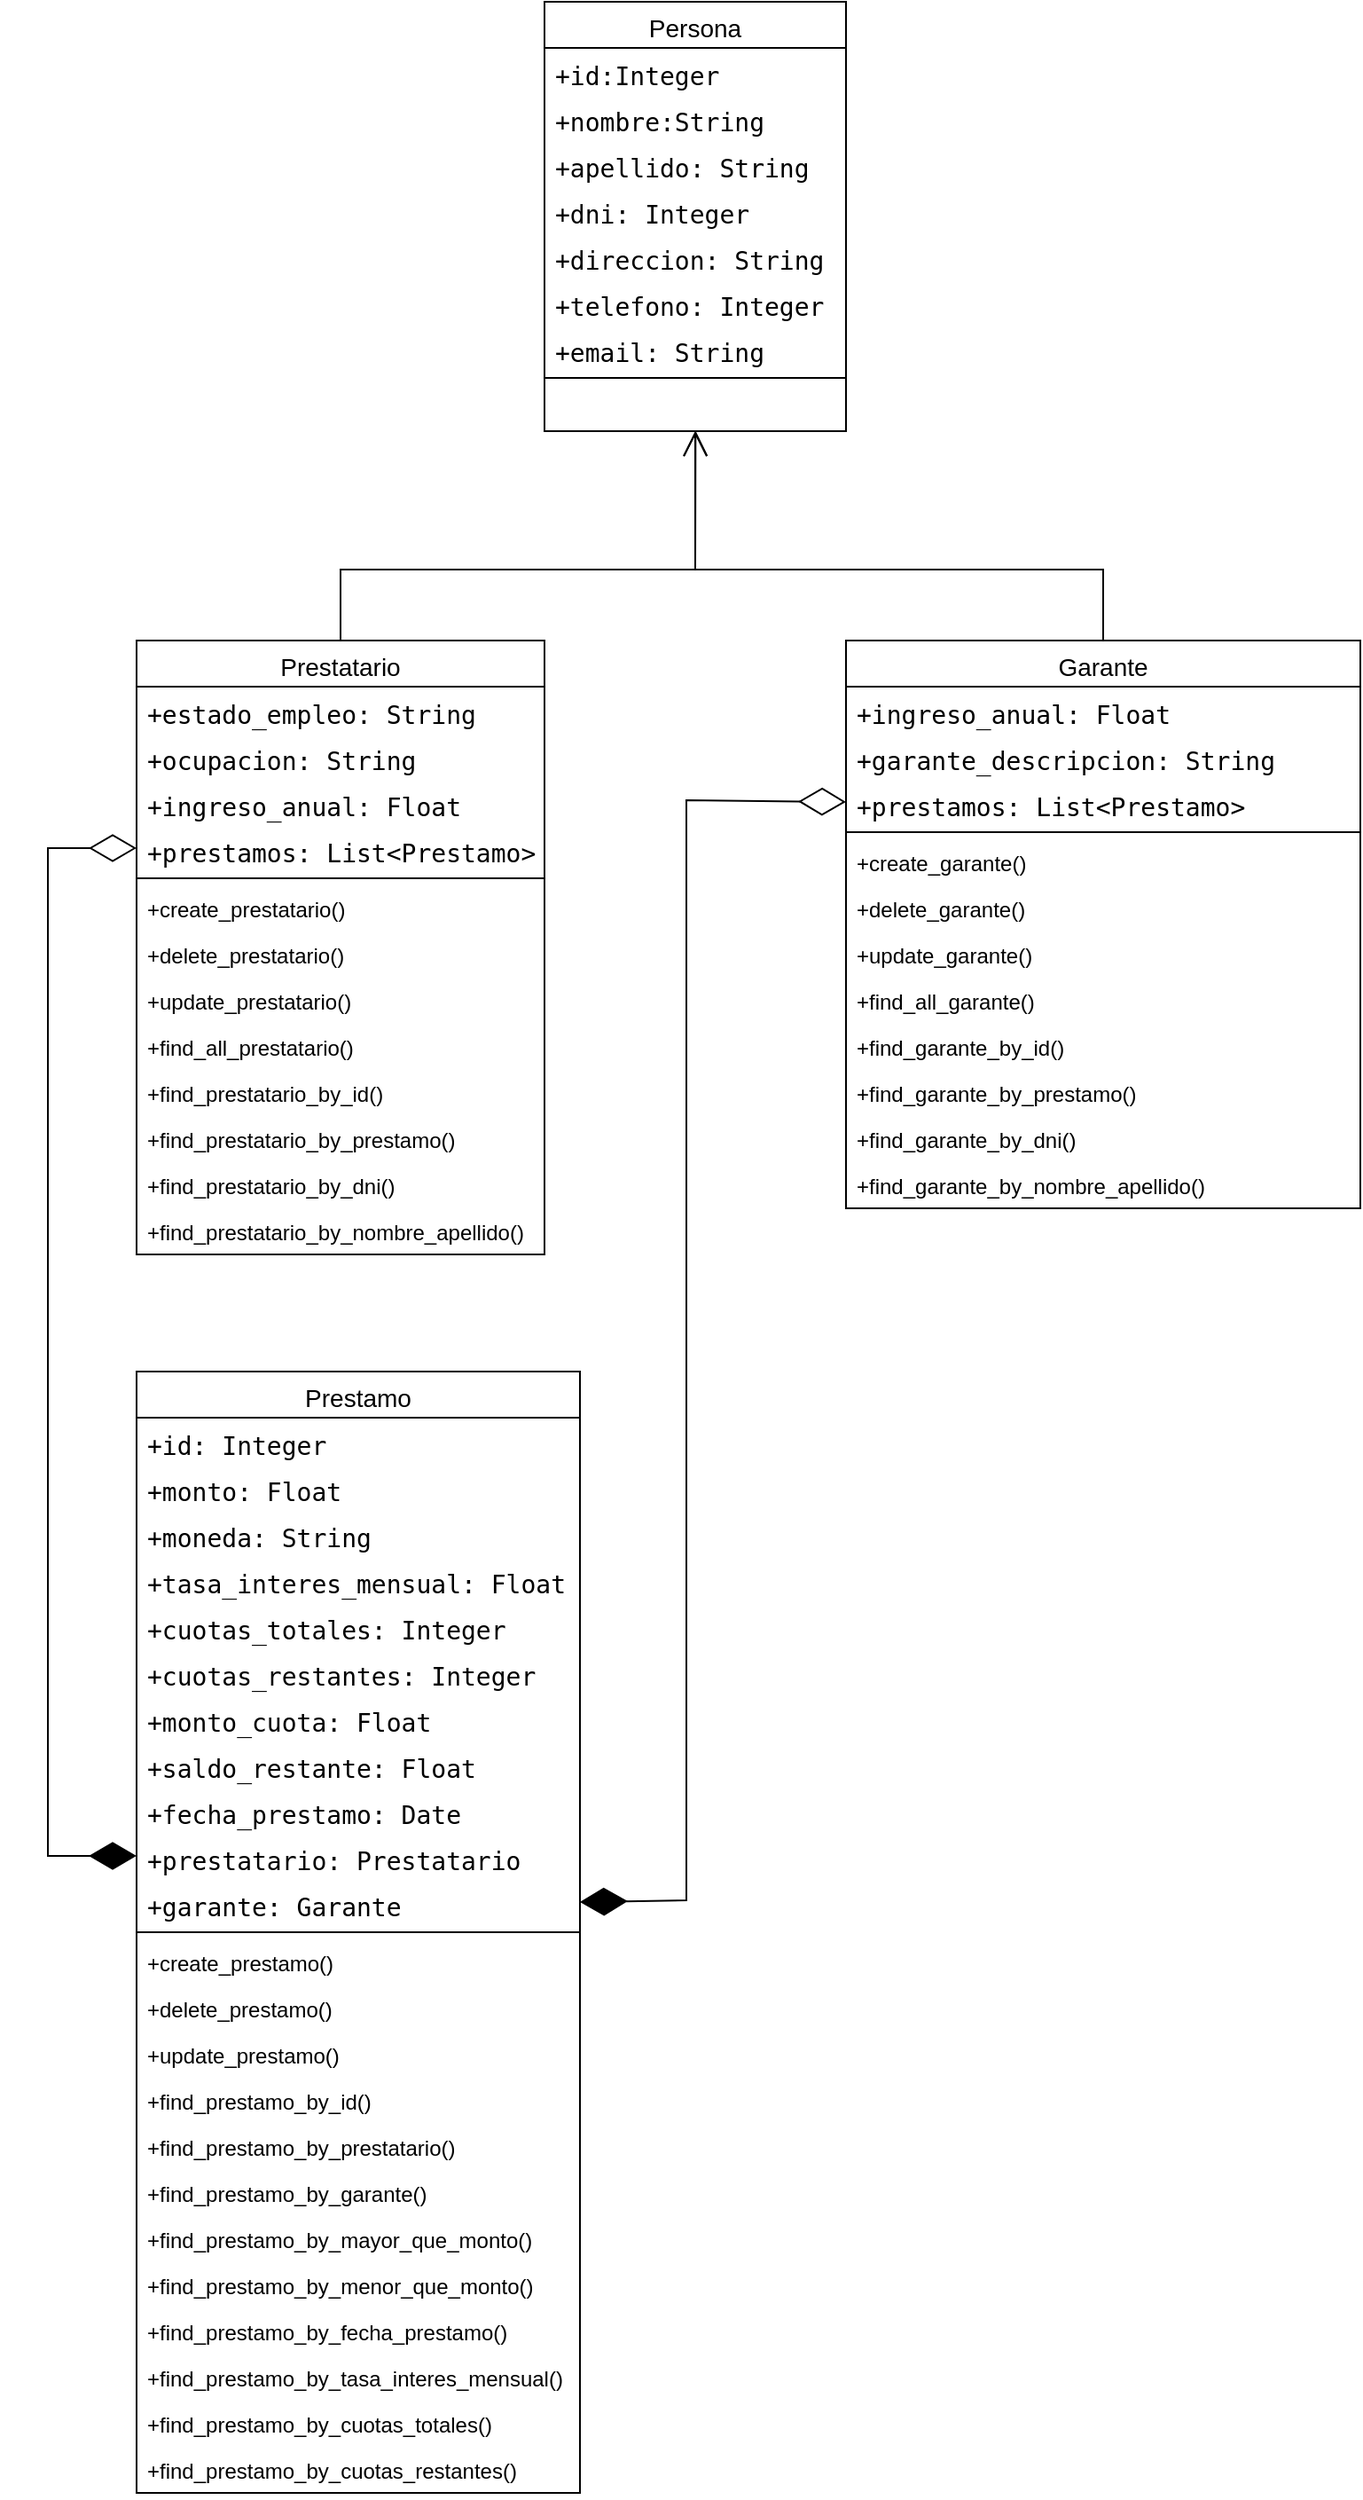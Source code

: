 <mxfile version="28.2.7">
  <diagram name="Página-1" id="eq5O2benbYsJIyQ5bTPj">
    <mxGraphModel dx="1678" dy="766" grid="1" gridSize="10" guides="1" tooltips="1" connect="1" arrows="1" fold="1" page="1" pageScale="1" pageWidth="827" pageHeight="1169" math="0" shadow="0">
      <root>
        <mxCell id="0" />
        <mxCell id="1" parent="0" />
        <mxCell id="gK1rPD-nus3bmqE_rHHB-1" value="&lt;span style=&quot;font-size: 14px; font-weight: 400;&quot;&gt;Persona&lt;/span&gt;" style="swimlane;fontStyle=1;align=center;verticalAlign=top;childLayout=stackLayout;horizontal=1;startSize=26;horizontalStack=0;resizeParent=1;resizeParentMax=0;resizeLast=0;collapsible=1;marginBottom=0;whiteSpace=wrap;html=1;" vertex="1" parent="1">
          <mxGeometry x="770" y="460" width="170" height="242" as="geometry" />
        </mxCell>
        <mxCell id="gK1rPD-nus3bmqE_rHHB-2" value="&lt;div style=&quot;font-family: &amp;quot;Droid Sans Mono&amp;quot;, &amp;quot;monospace&amp;quot;, monospace; font-size: 14px; line-height: 19px; white-space: pre;&quot;&gt;&lt;span&gt;&lt;font style=&quot;color: light-dark(rgb(0, 0, 0), rgb(255, 255, 255));&quot;&gt;+id:Integer&lt;/font&gt;&lt;/span&gt;&lt;/div&gt;" style="text;strokeColor=none;fillColor=none;align=left;verticalAlign=top;spacingLeft=4;spacingRight=4;overflow=hidden;rotatable=0;points=[[0,0.5],[1,0.5]];portConstraint=eastwest;whiteSpace=wrap;html=1;" vertex="1" parent="gK1rPD-nus3bmqE_rHHB-1">
          <mxGeometry y="26" width="170" height="26" as="geometry" />
        </mxCell>
        <mxCell id="gK1rPD-nus3bmqE_rHHB-3" value="&lt;div style=&quot;font-family: &amp;quot;Droid Sans Mono&amp;quot;, &amp;quot;monospace&amp;quot;, monospace; font-size: 14px; line-height: 19px; white-space: pre;&quot;&gt;&lt;span&gt;&lt;font style=&quot;color: light-dark(rgb(0, 0, 0), rgb(255, 255, 255));&quot;&gt;+nombre:String&lt;/font&gt;&lt;/span&gt;&lt;/div&gt;" style="text;strokeColor=none;fillColor=none;align=left;verticalAlign=top;spacingLeft=4;spacingRight=4;overflow=hidden;rotatable=0;points=[[0,0.5],[1,0.5]];portConstraint=eastwest;whiteSpace=wrap;html=1;" vertex="1" parent="gK1rPD-nus3bmqE_rHHB-1">
          <mxGeometry y="52" width="170" height="26" as="geometry" />
        </mxCell>
        <mxCell id="gK1rPD-nus3bmqE_rHHB-4" value="&lt;div style=&quot;font-family: &amp;quot;Droid Sans Mono&amp;quot;, &amp;quot;monospace&amp;quot;, monospace; font-size: 14px; line-height: 19px; white-space: pre;&quot;&gt;&lt;span&gt;&lt;font style=&quot;color: light-dark(rgb(0, 0, 0), rgb(255, 255, 255));&quot;&gt;+apellido: String&lt;/font&gt;&lt;/span&gt;&lt;/div&gt;" style="text;strokeColor=none;fillColor=none;align=left;verticalAlign=top;spacingLeft=4;spacingRight=4;overflow=hidden;rotatable=0;points=[[0,0.5],[1,0.5]];portConstraint=eastwest;whiteSpace=wrap;html=1;" vertex="1" parent="gK1rPD-nus3bmqE_rHHB-1">
          <mxGeometry y="78" width="170" height="26" as="geometry" />
        </mxCell>
        <mxCell id="gK1rPD-nus3bmqE_rHHB-5" value="&lt;div style=&quot;font-family: &amp;quot;Droid Sans Mono&amp;quot;, &amp;quot;monospace&amp;quot;, monospace; font-size: 14px; line-height: 19px; white-space: pre;&quot;&gt;&lt;span&gt;&lt;font style=&quot;color: light-dark(rgb(0, 0, 0), rgb(255, 255, 255));&quot;&gt;+dni: Integer&lt;/font&gt;&lt;/span&gt;&lt;/div&gt;" style="text;strokeColor=none;fillColor=none;align=left;verticalAlign=top;spacingLeft=4;spacingRight=4;overflow=hidden;rotatable=0;points=[[0,0.5],[1,0.5]];portConstraint=eastwest;whiteSpace=wrap;html=1;" vertex="1" parent="gK1rPD-nus3bmqE_rHHB-1">
          <mxGeometry y="104" width="170" height="26" as="geometry" />
        </mxCell>
        <mxCell id="gK1rPD-nus3bmqE_rHHB-6" value="&lt;div style=&quot;font-family: &amp;quot;Droid Sans Mono&amp;quot;, &amp;quot;monospace&amp;quot;, monospace; font-size: 14px; line-height: 19px; white-space: pre;&quot;&gt;&lt;span&gt;&lt;font style=&quot;color: light-dark(rgb(0, 0, 0), rgb(255, 255, 255));&quot;&gt;+direccion: String&lt;/font&gt;&lt;/span&gt;&lt;/div&gt;" style="text;strokeColor=none;fillColor=none;align=left;verticalAlign=top;spacingLeft=4;spacingRight=4;overflow=hidden;rotatable=0;points=[[0,0.5],[1,0.5]];portConstraint=eastwest;whiteSpace=wrap;html=1;" vertex="1" parent="gK1rPD-nus3bmqE_rHHB-1">
          <mxGeometry y="130" width="170" height="26" as="geometry" />
        </mxCell>
        <mxCell id="gK1rPD-nus3bmqE_rHHB-7" value="&lt;div style=&quot;font-family: &amp;quot;Droid Sans Mono&amp;quot;, &amp;quot;monospace&amp;quot;, monospace; font-size: 14px; line-height: 19px; white-space: pre;&quot;&gt;&lt;span&gt;&lt;font style=&quot;color: light-dark(rgb(0, 0, 0), rgb(255, 255, 255));&quot;&gt;+telefono: Integer&lt;/font&gt;&lt;/span&gt;&lt;/div&gt;" style="text;strokeColor=none;fillColor=none;align=left;verticalAlign=top;spacingLeft=4;spacingRight=4;overflow=hidden;rotatable=0;points=[[0,0.5],[1,0.5]];portConstraint=eastwest;whiteSpace=wrap;html=1;" vertex="1" parent="gK1rPD-nus3bmqE_rHHB-1">
          <mxGeometry y="156" width="170" height="26" as="geometry" />
        </mxCell>
        <mxCell id="gK1rPD-nus3bmqE_rHHB-8" value="&lt;div style=&quot;font-family: &amp;quot;Droid Sans Mono&amp;quot;, &amp;quot;monospace&amp;quot;, monospace; font-size: 14px; line-height: 19px; white-space: pre;&quot;&gt;&lt;span&gt;&lt;font style=&quot;color: light-dark(rgb(0, 0, 0), rgb(255, 255, 255));&quot;&gt;+email: String&lt;/font&gt;&lt;/span&gt;&lt;/div&gt;" style="text;strokeColor=none;fillColor=none;align=left;verticalAlign=top;spacingLeft=4;spacingRight=4;overflow=hidden;rotatable=0;points=[[0,0.5],[1,0.5]];portConstraint=eastwest;whiteSpace=wrap;html=1;" vertex="1" parent="gK1rPD-nus3bmqE_rHHB-1">
          <mxGeometry y="182" width="170" height="26" as="geometry" />
        </mxCell>
        <mxCell id="gK1rPD-nus3bmqE_rHHB-9" value="" style="line;strokeWidth=1;fillColor=none;align=left;verticalAlign=middle;spacingTop=-1;spacingLeft=3;spacingRight=3;rotatable=0;labelPosition=right;points=[];portConstraint=eastwest;strokeColor=inherit;" vertex="1" parent="gK1rPD-nus3bmqE_rHHB-1">
          <mxGeometry y="208" width="170" height="8" as="geometry" />
        </mxCell>
        <mxCell id="gK1rPD-nus3bmqE_rHHB-10" value="&amp;nbsp;" style="text;strokeColor=none;fillColor=none;align=left;verticalAlign=top;spacingLeft=4;spacingRight=4;overflow=hidden;rotatable=0;points=[[0,0.5],[1,0.5]];portConstraint=eastwest;whiteSpace=wrap;html=1;" vertex="1" parent="gK1rPD-nus3bmqE_rHHB-1">
          <mxGeometry y="216" width="170" height="26" as="geometry" />
        </mxCell>
        <mxCell id="gK1rPD-nus3bmqE_rHHB-11" value="&lt;span style=&quot;font-size: 14px; font-weight: 400;&quot;&gt;Garante&lt;/span&gt;" style="swimlane;fontStyle=1;align=center;verticalAlign=top;childLayout=stackLayout;horizontal=1;startSize=26;horizontalStack=0;resizeParent=1;resizeParentMax=0;resizeLast=0;collapsible=1;marginBottom=0;whiteSpace=wrap;html=1;" vertex="1" parent="1">
          <mxGeometry x="940" y="820" width="290" height="320" as="geometry" />
        </mxCell>
        <mxCell id="gK1rPD-nus3bmqE_rHHB-13" value="&lt;div style=&quot;font-family: &amp;quot;Droid Sans Mono&amp;quot;, &amp;quot;monospace&amp;quot;, monospace; font-size: 14px; line-height: 19px; white-space: pre;&quot;&gt;&lt;span&gt;&lt;font style=&quot;color: light-dark(rgb(0, 0, 0), rgb(255, 255, 255));&quot;&gt;+ingreso_anual: Float&lt;/font&gt;&lt;/span&gt;&lt;/div&gt;" style="text;strokeColor=none;fillColor=none;align=left;verticalAlign=top;spacingLeft=4;spacingRight=4;overflow=hidden;rotatable=0;points=[[0,0.5],[1,0.5]];portConstraint=eastwest;whiteSpace=wrap;html=1;" vertex="1" parent="gK1rPD-nus3bmqE_rHHB-11">
          <mxGeometry y="26" width="290" height="26" as="geometry" />
        </mxCell>
        <mxCell id="gK1rPD-nus3bmqE_rHHB-14" value="&lt;div style=&quot;font-family: &amp;quot;Droid Sans Mono&amp;quot;, &amp;quot;monospace&amp;quot;, monospace; font-size: 14px; line-height: 19px; white-space: pre;&quot;&gt;&lt;span&gt;&lt;font style=&quot;color: light-dark(rgb(0, 0, 0), rgb(255, 255, 255));&quot;&gt;+garante_descripcion: String&lt;/font&gt;&lt;/span&gt;&lt;/div&gt;" style="text;strokeColor=none;fillColor=none;align=left;verticalAlign=top;spacingLeft=4;spacingRight=4;overflow=hidden;rotatable=0;points=[[0,0.5],[1,0.5]];portConstraint=eastwest;whiteSpace=wrap;html=1;" vertex="1" parent="gK1rPD-nus3bmqE_rHHB-11">
          <mxGeometry y="52" width="290" height="26" as="geometry" />
        </mxCell>
        <mxCell id="gK1rPD-nus3bmqE_rHHB-16" value="&lt;div style=&quot;font-family: &amp;quot;Droid Sans Mono&amp;quot;, &amp;quot;monospace&amp;quot;, monospace; font-size: 14px; line-height: 19px; white-space: pre;&quot;&gt;&lt;span&gt;&lt;font style=&quot;color: light-dark(rgb(0, 0, 0), rgb(255, 255, 255));&quot;&gt;+prestamos: List&amp;lt;Prestamo&amp;gt;&lt;/font&gt;&lt;/span&gt;&lt;/div&gt;" style="text;strokeColor=none;fillColor=none;align=left;verticalAlign=top;spacingLeft=4;spacingRight=4;overflow=hidden;rotatable=0;points=[[0,0.5],[1,0.5]];portConstraint=eastwest;whiteSpace=wrap;html=1;" vertex="1" parent="gK1rPD-nus3bmqE_rHHB-11">
          <mxGeometry y="78" width="290" height="26" as="geometry" />
        </mxCell>
        <mxCell id="gK1rPD-nus3bmqE_rHHB-17" value="" style="line;strokeWidth=1;fillColor=none;align=left;verticalAlign=middle;spacingTop=-1;spacingLeft=3;spacingRight=3;rotatable=0;labelPosition=right;points=[];portConstraint=eastwest;strokeColor=inherit;" vertex="1" parent="gK1rPD-nus3bmqE_rHHB-11">
          <mxGeometry y="104" width="290" height="8" as="geometry" />
        </mxCell>
        <mxCell id="gK1rPD-nus3bmqE_rHHB-18" value="+create_garante()&lt;span style=&quot;color: rgba(0, 0, 0, 0); font-family: monospace; font-size: 0px; text-wrap-mode: nowrap;&quot;&gt;%3CmxGraphModel%3E%3Croot%3E%3CmxCell%20id%3D%220%22%2F%3E%3CmxCell%20id%3D%221%22%20parent%3D%220%22%2F%3E%3CmxCell%20id%3D%222%22%20value%3D%22%2B%20method(type)%3A%20type%22%20style%3D%22text%3BstrokeColor%3Dnone%3BfillColor%3Dnone%3Balign%3Dleft%3BverticalAlign%3Dtop%3BspacingLeft%3D4%3BspacingRight%3D4%3Boverflow%3Dhidden%3Brotatable%3D0%3Bpoints%3D%5B%5B0%2C0.5%5D%2C%5B1%2C0.5%5D%5D%3BportConstraint%3Deastwest%3BwhiteSpace%3Dwrap%3Bhtml%3D1%3B%22%20vertex%3D%221%22%20parent%3D%221%22%3E%3CmxGeometry%20x%3D%22400%22%20y%3D%22362%22%20width%3D%22160%22%20height%3D%2226%22%20as%3D%22geometry%22%2F%3E%3C%2FmxCell%3E%3C%2Froot%3E%3C%2FmxGraphModel%3E&lt;/span&gt;" style="text;strokeColor=none;fillColor=none;align=left;verticalAlign=top;spacingLeft=4;spacingRight=4;overflow=hidden;rotatable=0;points=[[0,0.5],[1,0.5]];portConstraint=eastwest;whiteSpace=wrap;html=1;" vertex="1" parent="gK1rPD-nus3bmqE_rHHB-11">
          <mxGeometry y="112" width="290" height="26" as="geometry" />
        </mxCell>
        <mxCell id="gK1rPD-nus3bmqE_rHHB-19" value="+delete_garante()" style="text;strokeColor=none;fillColor=none;align=left;verticalAlign=top;spacingLeft=4;spacingRight=4;overflow=hidden;rotatable=0;points=[[0,0.5],[1,0.5]];portConstraint=eastwest;whiteSpace=wrap;html=1;" vertex="1" parent="gK1rPD-nus3bmqE_rHHB-11">
          <mxGeometry y="138" width="290" height="26" as="geometry" />
        </mxCell>
        <mxCell id="gK1rPD-nus3bmqE_rHHB-20" value="+update_garante()" style="text;strokeColor=none;fillColor=none;align=left;verticalAlign=top;spacingLeft=4;spacingRight=4;overflow=hidden;rotatable=0;points=[[0,0.5],[1,0.5]];portConstraint=eastwest;whiteSpace=wrap;html=1;" vertex="1" parent="gK1rPD-nus3bmqE_rHHB-11">
          <mxGeometry y="164" width="290" height="26" as="geometry" />
        </mxCell>
        <mxCell id="gK1rPD-nus3bmqE_rHHB-21" value="+find_all_garante()" style="text;strokeColor=none;fillColor=none;align=left;verticalAlign=top;spacingLeft=4;spacingRight=4;overflow=hidden;rotatable=0;points=[[0,0.5],[1,0.5]];portConstraint=eastwest;whiteSpace=wrap;html=1;" vertex="1" parent="gK1rPD-nus3bmqE_rHHB-11">
          <mxGeometry y="190" width="290" height="26" as="geometry" />
        </mxCell>
        <mxCell id="gK1rPD-nus3bmqE_rHHB-22" value="+find_garante_by_id()" style="text;strokeColor=none;fillColor=none;align=left;verticalAlign=top;spacingLeft=4;spacingRight=4;overflow=hidden;rotatable=0;points=[[0,0.5],[1,0.5]];portConstraint=eastwest;whiteSpace=wrap;html=1;" vertex="1" parent="gK1rPD-nus3bmqE_rHHB-11">
          <mxGeometry y="216" width="290" height="26" as="geometry" />
        </mxCell>
        <mxCell id="gK1rPD-nus3bmqE_rHHB-23" value="+find_garante_by_prestamo()" style="text;strokeColor=none;fillColor=none;align=left;verticalAlign=top;spacingLeft=4;spacingRight=4;overflow=hidden;rotatable=0;points=[[0,0.5],[1,0.5]];portConstraint=eastwest;whiteSpace=wrap;html=1;" vertex="1" parent="gK1rPD-nus3bmqE_rHHB-11">
          <mxGeometry y="242" width="290" height="26" as="geometry" />
        </mxCell>
        <mxCell id="gK1rPD-nus3bmqE_rHHB-24" value="+find_garante_by_dni()" style="text;strokeColor=none;fillColor=none;align=left;verticalAlign=top;spacingLeft=4;spacingRight=4;overflow=hidden;rotatable=0;points=[[0,0.5],[1,0.5]];portConstraint=eastwest;whiteSpace=wrap;html=1;" vertex="1" parent="gK1rPD-nus3bmqE_rHHB-11">
          <mxGeometry y="268" width="290" height="26" as="geometry" />
        </mxCell>
        <mxCell id="gK1rPD-nus3bmqE_rHHB-25" value="+find_garante_by_nombre_apellido()" style="text;strokeColor=none;fillColor=none;align=left;verticalAlign=top;spacingLeft=4;spacingRight=4;overflow=hidden;rotatable=0;points=[[0,0.5],[1,0.5]];portConstraint=eastwest;whiteSpace=wrap;html=1;" vertex="1" parent="gK1rPD-nus3bmqE_rHHB-11">
          <mxGeometry y="294" width="290" height="26" as="geometry" />
        </mxCell>
        <mxCell id="gK1rPD-nus3bmqE_rHHB-26" value="&lt;span style=&quot;font-size: 14px; font-weight: 400;&quot;&gt;Prestatario&lt;/span&gt;" style="swimlane;fontStyle=1;align=center;verticalAlign=top;childLayout=stackLayout;horizontal=1;startSize=26;horizontalStack=0;resizeParent=1;resizeParentMax=0;resizeLast=0;collapsible=1;marginBottom=0;whiteSpace=wrap;html=1;" vertex="1" parent="1">
          <mxGeometry x="540" y="820" width="230" height="346" as="geometry" />
        </mxCell>
        <mxCell id="gK1rPD-nus3bmqE_rHHB-27" value="&lt;div style=&quot;line-height: 19px;&quot;&gt;&lt;div style=&quot;&quot;&gt;&lt;font face=&quot;Droid Sans Mono, monospace, monospace&quot;&gt;&lt;span style=&quot;font-size: 14px; white-space: pre;&quot;&gt;+estado_empleo: String&lt;/span&gt;&lt;/font&gt;&lt;/div&gt;&lt;/div&gt;" style="text;strokeColor=none;fillColor=none;align=left;verticalAlign=top;spacingLeft=4;spacingRight=4;overflow=hidden;rotatable=0;points=[[0,0.5],[1,0.5]];portConstraint=eastwest;whiteSpace=wrap;html=1;" vertex="1" parent="gK1rPD-nus3bmqE_rHHB-26">
          <mxGeometry y="26" width="230" height="26" as="geometry" />
        </mxCell>
        <mxCell id="gK1rPD-nus3bmqE_rHHB-28" value="&lt;div style=&quot;font-family: &amp;quot;Droid Sans Mono&amp;quot;, &amp;quot;monospace&amp;quot;, monospace; font-size: 14px; line-height: 19px; white-space: pre;&quot;&gt;&lt;span&gt;&lt;font style=&quot;color: light-dark(rgb(0, 0, 0), rgb(255, 255, 255));&quot;&gt;+ocupacion: String&lt;/font&gt;&lt;/span&gt;&lt;/div&gt;" style="text;strokeColor=none;fillColor=none;align=left;verticalAlign=top;spacingLeft=4;spacingRight=4;overflow=hidden;rotatable=0;points=[[0,0.5],[1,0.5]];portConstraint=eastwest;whiteSpace=wrap;html=1;" vertex="1" parent="gK1rPD-nus3bmqE_rHHB-26">
          <mxGeometry y="52" width="230" height="26" as="geometry" />
        </mxCell>
        <mxCell id="gK1rPD-nus3bmqE_rHHB-29" value="&lt;div style=&quot;font-family: &amp;quot;Droid Sans Mono&amp;quot;, &amp;quot;monospace&amp;quot;, monospace; font-size: 14px; line-height: 19px; white-space: pre;&quot;&gt;&lt;span&gt;&lt;font style=&quot;color: light-dark(rgb(0, 0, 0), rgb(255, 255, 255));&quot;&gt;+ingreso_anual: Float&lt;/font&gt;&lt;/span&gt;&lt;/div&gt;" style="text;strokeColor=none;fillColor=none;align=left;verticalAlign=top;spacingLeft=4;spacingRight=4;overflow=hidden;rotatable=0;points=[[0,0.5],[1,0.5]];portConstraint=eastwest;whiteSpace=wrap;html=1;" vertex="1" parent="gK1rPD-nus3bmqE_rHHB-26">
          <mxGeometry y="78" width="230" height="26" as="geometry" />
        </mxCell>
        <mxCell id="gK1rPD-nus3bmqE_rHHB-30" value="&lt;div style=&quot;font-family: &amp;quot;Droid Sans Mono&amp;quot;, &amp;quot;monospace&amp;quot;, monospace; font-size: 14px; line-height: 19px; white-space: pre;&quot;&gt;&lt;span&gt;&lt;font style=&quot;color: light-dark(rgb(0, 0, 0), rgb(255, 255, 255));&quot;&gt;+prestamos: List&amp;lt;Prestamo&amp;gt;&lt;/font&gt;&lt;/span&gt;&lt;/div&gt;" style="text;strokeColor=none;fillColor=none;align=left;verticalAlign=top;spacingLeft=4;spacingRight=4;overflow=hidden;rotatable=0;points=[[0,0.5],[1,0.5]];portConstraint=eastwest;whiteSpace=wrap;html=1;" vertex="1" parent="gK1rPD-nus3bmqE_rHHB-26">
          <mxGeometry y="104" width="230" height="26" as="geometry" />
        </mxCell>
        <mxCell id="gK1rPD-nus3bmqE_rHHB-31" value="" style="line;strokeWidth=1;fillColor=none;align=left;verticalAlign=middle;spacingTop=-1;spacingLeft=3;spacingRight=3;rotatable=0;labelPosition=right;points=[];portConstraint=eastwest;strokeColor=inherit;" vertex="1" parent="gK1rPD-nus3bmqE_rHHB-26">
          <mxGeometry y="130" width="230" height="8" as="geometry" />
        </mxCell>
        <mxCell id="gK1rPD-nus3bmqE_rHHB-32" value="+create_prestatario()&lt;span style=&quot;color: rgba(0, 0, 0, 0); font-family: monospace; font-size: 0px; text-wrap-mode: nowrap;&quot;&gt;%3CmxGraphModel%3E%3Croot%3E%3CmxCell%20id%3D%220%22%2F%3E%3CmxCell%20id%3D%221%22%20parent%3D%220%22%2F%3E%3CmxCell%20id%3D%222%22%20value%3D%22%2B%20method(type)%3A%20type%22%20style%3D%22text%3BstrokeColor%3Dnone%3BfillColor%3Dnone%3Balign%3Dleft%3BverticalAlign%3Dtop%3BspacingLeft%3D4%3BspacingRight%3D4%3Boverflow%3Dhidden%3Brotatable%3D0%3Bpoints%3D%5B%5B0%2C0.5%5D%2C%5B1%2C0.5%5D%5D%3BportConstraint%3Deastwest%3BwhiteSpace%3Dwrap%3Bhtml%3D1%3B%22%20vertex%3D%221%22%20parent%3D%221%22%3E%3CmxGeometry%20x%3D%22400%22%20y%3D%22362%22%20width%3D%22160%22%20height%3D%2226%22%20as%3D%22geometry%22%2F%3E%3C%2FmxCell%3E%3C%2Froot%3E%3C%2FmxGraphModel%3E&lt;/span&gt;" style="text;strokeColor=none;fillColor=none;align=left;verticalAlign=top;spacingLeft=4;spacingRight=4;overflow=hidden;rotatable=0;points=[[0,0.5],[1,0.5]];portConstraint=eastwest;whiteSpace=wrap;html=1;" vertex="1" parent="gK1rPD-nus3bmqE_rHHB-26">
          <mxGeometry y="138" width="230" height="26" as="geometry" />
        </mxCell>
        <mxCell id="gK1rPD-nus3bmqE_rHHB-33" value="+delete_prestatario()" style="text;strokeColor=none;fillColor=none;align=left;verticalAlign=top;spacingLeft=4;spacingRight=4;overflow=hidden;rotatable=0;points=[[0,0.5],[1,0.5]];portConstraint=eastwest;whiteSpace=wrap;html=1;" vertex="1" parent="gK1rPD-nus3bmqE_rHHB-26">
          <mxGeometry y="164" width="230" height="26" as="geometry" />
        </mxCell>
        <mxCell id="gK1rPD-nus3bmqE_rHHB-34" value="+update_prestatario()" style="text;strokeColor=none;fillColor=none;align=left;verticalAlign=top;spacingLeft=4;spacingRight=4;overflow=hidden;rotatable=0;points=[[0,0.5],[1,0.5]];portConstraint=eastwest;whiteSpace=wrap;html=1;" vertex="1" parent="gK1rPD-nus3bmqE_rHHB-26">
          <mxGeometry y="190" width="230" height="26" as="geometry" />
        </mxCell>
        <mxCell id="gK1rPD-nus3bmqE_rHHB-35" value="+find_all_prestatario()" style="text;strokeColor=none;fillColor=none;align=left;verticalAlign=top;spacingLeft=4;spacingRight=4;overflow=hidden;rotatable=0;points=[[0,0.5],[1,0.5]];portConstraint=eastwest;whiteSpace=wrap;html=1;" vertex="1" parent="gK1rPD-nus3bmqE_rHHB-26">
          <mxGeometry y="216" width="230" height="26" as="geometry" />
        </mxCell>
        <mxCell id="gK1rPD-nus3bmqE_rHHB-36" value="+find_prestatario_by_id()" style="text;strokeColor=none;fillColor=none;align=left;verticalAlign=top;spacingLeft=4;spacingRight=4;overflow=hidden;rotatable=0;points=[[0,0.5],[1,0.5]];portConstraint=eastwest;whiteSpace=wrap;html=1;" vertex="1" parent="gK1rPD-nus3bmqE_rHHB-26">
          <mxGeometry y="242" width="230" height="26" as="geometry" />
        </mxCell>
        <mxCell id="gK1rPD-nus3bmqE_rHHB-37" value="+find_prestatario_by_prestamo()" style="text;strokeColor=none;fillColor=none;align=left;verticalAlign=top;spacingLeft=4;spacingRight=4;overflow=hidden;rotatable=0;points=[[0,0.5],[1,0.5]];portConstraint=eastwest;whiteSpace=wrap;html=1;" vertex="1" parent="gK1rPD-nus3bmqE_rHHB-26">
          <mxGeometry y="268" width="230" height="26" as="geometry" />
        </mxCell>
        <mxCell id="gK1rPD-nus3bmqE_rHHB-38" value="+find_prestatario_by_dni()" style="text;strokeColor=none;fillColor=none;align=left;verticalAlign=top;spacingLeft=4;spacingRight=4;overflow=hidden;rotatable=0;points=[[0,0.5],[1,0.5]];portConstraint=eastwest;whiteSpace=wrap;html=1;" vertex="1" parent="gK1rPD-nus3bmqE_rHHB-26">
          <mxGeometry y="294" width="230" height="26" as="geometry" />
        </mxCell>
        <mxCell id="gK1rPD-nus3bmqE_rHHB-39" value="+find_prestatario_by_nombre_apellido()" style="text;strokeColor=none;fillColor=none;align=left;verticalAlign=top;spacingLeft=4;spacingRight=4;overflow=hidden;rotatable=0;points=[[0,0.5],[1,0.5]];portConstraint=eastwest;whiteSpace=wrap;html=1;" vertex="1" parent="gK1rPD-nus3bmqE_rHHB-26">
          <mxGeometry y="320" width="230" height="26" as="geometry" />
        </mxCell>
        <mxCell id="gK1rPD-nus3bmqE_rHHB-40" value="&lt;span style=&quot;font-size: 14px; font-weight: 400;&quot;&gt;Prestamo&lt;/span&gt;" style="swimlane;fontStyle=1;align=center;verticalAlign=top;childLayout=stackLayout;horizontal=1;startSize=26;horizontalStack=0;resizeParent=1;resizeParentMax=0;resizeLast=0;collapsible=1;marginBottom=0;whiteSpace=wrap;html=1;" vertex="1" parent="1">
          <mxGeometry x="540" y="1232" width="250" height="632" as="geometry" />
        </mxCell>
        <mxCell id="gK1rPD-nus3bmqE_rHHB-41" value="&lt;div style=&quot;font-family: &amp;quot;Droid Sans Mono&amp;quot;, &amp;quot;monospace&amp;quot;, monospace; font-size: 14px; line-height: 19px; white-space: pre;&quot;&gt;&lt;span&gt;&lt;font style=&quot;color: light-dark(rgb(0, 0, 0), rgb(255, 255, 255));&quot;&gt;+id: Integer&lt;/font&gt;&lt;/span&gt;&lt;/div&gt;" style="text;strokeColor=none;fillColor=none;align=left;verticalAlign=top;spacingLeft=4;spacingRight=4;overflow=hidden;rotatable=0;points=[[0,0.5],[1,0.5]];portConstraint=eastwest;whiteSpace=wrap;html=1;" vertex="1" parent="gK1rPD-nus3bmqE_rHHB-40">
          <mxGeometry y="26" width="250" height="26" as="geometry" />
        </mxCell>
        <mxCell id="gK1rPD-nus3bmqE_rHHB-42" value="&lt;div style=&quot;line-height: 19px;&quot;&gt;&lt;div style=&quot;&quot;&gt;&lt;font face=&quot;Droid Sans Mono, monospace, monospace&quot;&gt;&lt;span style=&quot;font-size: 14px; white-space: pre;&quot;&gt;+monto: Float&lt;/span&gt;&lt;/font&gt;&lt;/div&gt;&lt;/div&gt;" style="text;strokeColor=none;fillColor=none;align=left;verticalAlign=top;spacingLeft=4;spacingRight=4;overflow=hidden;rotatable=0;points=[[0,0.5],[1,0.5]];portConstraint=eastwest;whiteSpace=wrap;html=1;" vertex="1" parent="gK1rPD-nus3bmqE_rHHB-40">
          <mxGeometry y="52" width="250" height="26" as="geometry" />
        </mxCell>
        <mxCell id="gK1rPD-nus3bmqE_rHHB-43" value="&lt;div style=&quot;font-family: &amp;quot;Droid Sans Mono&amp;quot;, &amp;quot;monospace&amp;quot;, monospace; font-size: 14px; line-height: 19px; white-space: pre;&quot;&gt;&lt;span&gt;&lt;font style=&quot;color: light-dark(rgb(0, 0, 0), rgb(255, 255, 255));&quot;&gt;+moneda: String&lt;/font&gt;&lt;/span&gt;&lt;/div&gt;" style="text;strokeColor=none;fillColor=none;align=left;verticalAlign=top;spacingLeft=4;spacingRight=4;overflow=hidden;rotatable=0;points=[[0,0.5],[1,0.5]];portConstraint=eastwest;whiteSpace=wrap;html=1;" vertex="1" parent="gK1rPD-nus3bmqE_rHHB-40">
          <mxGeometry y="78" width="250" height="26" as="geometry" />
        </mxCell>
        <mxCell id="gK1rPD-nus3bmqE_rHHB-44" value="&lt;div style=&quot;font-family: &amp;quot;Droid Sans Mono&amp;quot;, &amp;quot;monospace&amp;quot;, monospace; font-size: 14px; line-height: 19px; white-space: pre;&quot;&gt;&lt;span&gt;&lt;font style=&quot;color: light-dark(rgb(0, 0, 0), rgb(255, 255, 255));&quot;&gt;+tasa_interes_mensual: Float&lt;/font&gt;&lt;/span&gt;&lt;/div&gt;" style="text;strokeColor=none;fillColor=none;align=left;verticalAlign=top;spacingLeft=4;spacingRight=4;overflow=hidden;rotatable=0;points=[[0,0.5],[1,0.5]];portConstraint=eastwest;whiteSpace=wrap;html=1;" vertex="1" parent="gK1rPD-nus3bmqE_rHHB-40">
          <mxGeometry y="104" width="250" height="26" as="geometry" />
        </mxCell>
        <mxCell id="gK1rPD-nus3bmqE_rHHB-45" value="&lt;div style=&quot;font-family: &amp;quot;Droid Sans Mono&amp;quot;, &amp;quot;monospace&amp;quot;, monospace; font-size: 14px; line-height: 19px; white-space: pre;&quot;&gt;&lt;span&gt;&lt;font style=&quot;color: light-dark(rgb(0, 0, 0), rgb(255, 255, 255));&quot;&gt;+cuotas_totales: Integer&lt;/font&gt;&lt;/span&gt;&lt;/div&gt;" style="text;strokeColor=none;fillColor=none;align=left;verticalAlign=top;spacingLeft=4;spacingRight=4;overflow=hidden;rotatable=0;points=[[0,0.5],[1,0.5]];portConstraint=eastwest;whiteSpace=wrap;html=1;" vertex="1" parent="gK1rPD-nus3bmqE_rHHB-40">
          <mxGeometry y="130" width="250" height="26" as="geometry" />
        </mxCell>
        <mxCell id="gK1rPD-nus3bmqE_rHHB-46" value="&lt;div style=&quot;font-family: &amp;quot;Droid Sans Mono&amp;quot;, &amp;quot;monospace&amp;quot;, monospace; font-size: 14px; line-height: 19px; white-space: pre;&quot;&gt;&lt;span&gt;&lt;font style=&quot;color: light-dark(rgb(0, 0, 0), rgb(255, 255, 255));&quot;&gt;+cuotas_restantes: Integer&lt;/font&gt;&lt;/span&gt;&lt;/div&gt;" style="text;strokeColor=none;fillColor=none;align=left;verticalAlign=top;spacingLeft=4;spacingRight=4;overflow=hidden;rotatable=0;points=[[0,0.5],[1,0.5]];portConstraint=eastwest;whiteSpace=wrap;html=1;" vertex="1" parent="gK1rPD-nus3bmqE_rHHB-40">
          <mxGeometry y="156" width="250" height="26" as="geometry" />
        </mxCell>
        <mxCell id="gK1rPD-nus3bmqE_rHHB-47" value="&lt;div style=&quot;font-family: &amp;quot;Droid Sans Mono&amp;quot;, &amp;quot;monospace&amp;quot;, monospace; font-size: 14px; line-height: 19px; white-space: pre;&quot;&gt;&lt;span&gt;&lt;font style=&quot;color: light-dark(rgb(0, 0, 0), rgb(255, 255, 255));&quot;&gt;+monto_cuota: Float&lt;/font&gt;&lt;/span&gt;&lt;/div&gt;" style="text;strokeColor=none;fillColor=none;align=left;verticalAlign=top;spacingLeft=4;spacingRight=4;overflow=hidden;rotatable=0;points=[[0,0.5],[1,0.5]];portConstraint=eastwest;whiteSpace=wrap;html=1;" vertex="1" parent="gK1rPD-nus3bmqE_rHHB-40">
          <mxGeometry y="182" width="250" height="26" as="geometry" />
        </mxCell>
        <mxCell id="gK1rPD-nus3bmqE_rHHB-48" value="&lt;div style=&quot;font-family: &amp;quot;Droid Sans Mono&amp;quot;, &amp;quot;monospace&amp;quot;, monospace; font-size: 14px; line-height: 19px; white-space: pre;&quot;&gt;&lt;span&gt;&lt;font style=&quot;color: light-dark(rgb(0, 0, 0), rgb(255, 255, 255));&quot;&gt;+saldo_restante: Float&lt;/font&gt;&lt;/span&gt;&lt;/div&gt;" style="text;strokeColor=none;fillColor=none;align=left;verticalAlign=top;spacingLeft=4;spacingRight=4;overflow=hidden;rotatable=0;points=[[0,0.5],[1,0.5]];portConstraint=eastwest;whiteSpace=wrap;html=1;" vertex="1" parent="gK1rPD-nus3bmqE_rHHB-40">
          <mxGeometry y="208" width="250" height="26" as="geometry" />
        </mxCell>
        <mxCell id="gK1rPD-nus3bmqE_rHHB-49" value="&lt;div style=&quot;font-family: &amp;quot;Droid Sans Mono&amp;quot;, &amp;quot;monospace&amp;quot;, monospace; font-size: 14px; line-height: 19px; white-space: pre;&quot;&gt;&lt;span&gt;&lt;font style=&quot;color: light-dark(rgb(0, 0, 0), rgb(255, 255, 255));&quot;&gt;+fecha_prestamo: Date&lt;/font&gt;&lt;/span&gt;&lt;/div&gt;" style="text;strokeColor=none;fillColor=none;align=left;verticalAlign=top;spacingLeft=4;spacingRight=4;overflow=hidden;rotatable=0;points=[[0,0.5],[1,0.5]];portConstraint=eastwest;whiteSpace=wrap;html=1;" vertex="1" parent="gK1rPD-nus3bmqE_rHHB-40">
          <mxGeometry y="234" width="250" height="26" as="geometry" />
        </mxCell>
        <mxCell id="gK1rPD-nus3bmqE_rHHB-50" value="&lt;div style=&quot;font-family: &amp;quot;Droid Sans Mono&amp;quot;, &amp;quot;monospace&amp;quot;, monospace; font-size: 14px; line-height: 19px; white-space: pre;&quot;&gt;&lt;span&gt;&lt;font style=&quot;color: light-dark(rgb(0, 0, 0), rgb(255, 255, 255));&quot;&gt;+prestatario: Prestatario&lt;/font&gt;&lt;/span&gt;&lt;/div&gt;" style="text;strokeColor=none;fillColor=none;align=left;verticalAlign=top;spacingLeft=4;spacingRight=4;overflow=hidden;rotatable=0;points=[[0,0.5],[1,0.5]];portConstraint=eastwest;whiteSpace=wrap;html=1;" vertex="1" parent="gK1rPD-nus3bmqE_rHHB-40">
          <mxGeometry y="260" width="250" height="26" as="geometry" />
        </mxCell>
        <mxCell id="gK1rPD-nus3bmqE_rHHB-51" value="&lt;div style=&quot;font-family: &amp;quot;Droid Sans Mono&amp;quot;, &amp;quot;monospace&amp;quot;, monospace; font-size: 14px; line-height: 19px; white-space: pre;&quot;&gt;&lt;span&gt;&lt;font style=&quot;color: light-dark(rgb(0, 0, 0), rgb(255, 255, 255));&quot;&gt;+garante: Garante&lt;/font&gt;&lt;/span&gt;&lt;/div&gt;" style="text;strokeColor=none;fillColor=none;align=left;verticalAlign=top;spacingLeft=4;spacingRight=4;overflow=hidden;rotatable=0;points=[[0,0.5],[1,0.5]];portConstraint=eastwest;whiteSpace=wrap;html=1;" vertex="1" parent="gK1rPD-nus3bmqE_rHHB-40">
          <mxGeometry y="286" width="250" height="26" as="geometry" />
        </mxCell>
        <mxCell id="gK1rPD-nus3bmqE_rHHB-52" value="" style="line;strokeWidth=1;fillColor=none;align=left;verticalAlign=middle;spacingTop=-1;spacingLeft=3;spacingRight=3;rotatable=0;labelPosition=right;points=[];portConstraint=eastwest;strokeColor=inherit;" vertex="1" parent="gK1rPD-nus3bmqE_rHHB-40">
          <mxGeometry y="312" width="250" height="8" as="geometry" />
        </mxCell>
        <mxCell id="gK1rPD-nus3bmqE_rHHB-53" value="+create_prestamo()&lt;span style=&quot;color: rgba(0, 0, 0, 0); font-family: monospace; font-size: 0px; text-wrap-mode: nowrap;&quot;&gt;%3CmxGraphModel%3E%3Croot%3E%3CmxCell%20id%3D%220%22%2F%3E%3CmxCell%20id%3D%221%22%20parent%3D%220%22%2F%3E%3CmxCell%20id%3D%222%22%20value%3D%22%2B%20method(type)%3A%20type%22%20style%3D%22text%3BstrokeColor%3Dnone%3BfillColor%3Dnone%3Balign%3Dleft%3BverticalAlign%3Dtop%3BspacingLeft%3D4%3BspacingRight%3D4%3Boverflow%3Dhidden%3Brotatable%3D0%3Bpoints%3D%5B%5B0%2C0.5%5D%2C%5B1%2C0.5%5D%5D%3BportConstraint%3Deastwest%3BwhiteSpace%3Dwrap%3Bhtml%3D1%3B%22%20vertex%3D%221%22%20parent%3D%221%22%3E%3CmxGeometry%20x%3D%22400%22%20y%3D%22362%22%20width%3D%22160%22%20height%3D%2226%22%20as%3D%22geometry%22%2F%3E%3C%2FmxCell%3E%3C%2Froot%3E%3C%2FmxGraphModel%3E&lt;/span&gt;" style="text;strokeColor=none;fillColor=none;align=left;verticalAlign=top;spacingLeft=4;spacingRight=4;overflow=hidden;rotatable=0;points=[[0,0.5],[1,0.5]];portConstraint=eastwest;whiteSpace=wrap;html=1;" vertex="1" parent="gK1rPD-nus3bmqE_rHHB-40">
          <mxGeometry y="320" width="250" height="26" as="geometry" />
        </mxCell>
        <mxCell id="gK1rPD-nus3bmqE_rHHB-54" value="+delete_prestamo()" style="text;strokeColor=none;fillColor=none;align=left;verticalAlign=top;spacingLeft=4;spacingRight=4;overflow=hidden;rotatable=0;points=[[0,0.5],[1,0.5]];portConstraint=eastwest;whiteSpace=wrap;html=1;" vertex="1" parent="gK1rPD-nus3bmqE_rHHB-40">
          <mxGeometry y="346" width="250" height="26" as="geometry" />
        </mxCell>
        <mxCell id="gK1rPD-nus3bmqE_rHHB-55" value="+update_prestamo()" style="text;strokeColor=none;fillColor=none;align=left;verticalAlign=top;spacingLeft=4;spacingRight=4;overflow=hidden;rotatable=0;points=[[0,0.5],[1,0.5]];portConstraint=eastwest;whiteSpace=wrap;html=1;" vertex="1" parent="gK1rPD-nus3bmqE_rHHB-40">
          <mxGeometry y="372" width="250" height="26" as="geometry" />
        </mxCell>
        <mxCell id="gK1rPD-nus3bmqE_rHHB-56" value="+find_prestamo_by_id()" style="text;strokeColor=none;fillColor=none;align=left;verticalAlign=top;spacingLeft=4;spacingRight=4;overflow=hidden;rotatable=0;points=[[0,0.5],[1,0.5]];portConstraint=eastwest;whiteSpace=wrap;html=1;" vertex="1" parent="gK1rPD-nus3bmqE_rHHB-40">
          <mxGeometry y="398" width="250" height="26" as="geometry" />
        </mxCell>
        <mxCell id="gK1rPD-nus3bmqE_rHHB-57" value="+find_prestamo_by_prestatario()" style="text;strokeColor=none;fillColor=none;align=left;verticalAlign=top;spacingLeft=4;spacingRight=4;overflow=hidden;rotatable=0;points=[[0,0.5],[1,0.5]];portConstraint=eastwest;whiteSpace=wrap;html=1;" vertex="1" parent="gK1rPD-nus3bmqE_rHHB-40">
          <mxGeometry y="424" width="250" height="26" as="geometry" />
        </mxCell>
        <mxCell id="gK1rPD-nus3bmqE_rHHB-58" value="+find_prestamo_by_garante()" style="text;strokeColor=none;fillColor=none;align=left;verticalAlign=top;spacingLeft=4;spacingRight=4;overflow=hidden;rotatable=0;points=[[0,0.5],[1,0.5]];portConstraint=eastwest;whiteSpace=wrap;html=1;" vertex="1" parent="gK1rPD-nus3bmqE_rHHB-40">
          <mxGeometry y="450" width="250" height="26" as="geometry" />
        </mxCell>
        <mxCell id="gK1rPD-nus3bmqE_rHHB-59" value="+find_prestamo_by_mayor_que_monto()" style="text;strokeColor=none;fillColor=none;align=left;verticalAlign=top;spacingLeft=4;spacingRight=4;overflow=hidden;rotatable=0;points=[[0,0.5],[1,0.5]];portConstraint=eastwest;whiteSpace=wrap;html=1;" vertex="1" parent="gK1rPD-nus3bmqE_rHHB-40">
          <mxGeometry y="476" width="250" height="26" as="geometry" />
        </mxCell>
        <mxCell id="gK1rPD-nus3bmqE_rHHB-60" value="+find_prestamo_by_menor_que_monto()" style="text;strokeColor=none;fillColor=none;align=left;verticalAlign=top;spacingLeft=4;spacingRight=4;overflow=hidden;rotatable=0;points=[[0,0.5],[1,0.5]];portConstraint=eastwest;whiteSpace=wrap;html=1;" vertex="1" parent="gK1rPD-nus3bmqE_rHHB-40">
          <mxGeometry y="502" width="250" height="26" as="geometry" />
        </mxCell>
        <mxCell id="gK1rPD-nus3bmqE_rHHB-61" value="+find_prestamo_by_fecha_prestamo()" style="text;strokeColor=none;fillColor=none;align=left;verticalAlign=top;spacingLeft=4;spacingRight=4;overflow=hidden;rotatable=0;points=[[0,0.5],[1,0.5]];portConstraint=eastwest;whiteSpace=wrap;html=1;" vertex="1" parent="gK1rPD-nus3bmqE_rHHB-40">
          <mxGeometry y="528" width="250" height="26" as="geometry" />
        </mxCell>
        <mxCell id="gK1rPD-nus3bmqE_rHHB-62" value="+find_prestamo_by_tasa_interes_mensual()" style="text;strokeColor=none;fillColor=none;align=left;verticalAlign=top;spacingLeft=4;spacingRight=4;overflow=hidden;rotatable=0;points=[[0,0.5],[1,0.5]];portConstraint=eastwest;whiteSpace=wrap;html=1;" vertex="1" parent="gK1rPD-nus3bmqE_rHHB-40">
          <mxGeometry y="554" width="250" height="26" as="geometry" />
        </mxCell>
        <mxCell id="gK1rPD-nus3bmqE_rHHB-63" value="+find_prestamo_by_cuotas_totales()" style="text;strokeColor=none;fillColor=none;align=left;verticalAlign=top;spacingLeft=4;spacingRight=4;overflow=hidden;rotatable=0;points=[[0,0.5],[1,0.5]];portConstraint=eastwest;whiteSpace=wrap;html=1;" vertex="1" parent="gK1rPD-nus3bmqE_rHHB-40">
          <mxGeometry y="580" width="250" height="26" as="geometry" />
        </mxCell>
        <mxCell id="gK1rPD-nus3bmqE_rHHB-64" value="+find_prestamo_by_cuotas_restantes()" style="text;strokeColor=none;fillColor=none;align=left;verticalAlign=top;spacingLeft=4;spacingRight=4;overflow=hidden;rotatable=0;points=[[0,0.5],[1,0.5]];portConstraint=eastwest;whiteSpace=wrap;html=1;" vertex="1" parent="gK1rPD-nus3bmqE_rHHB-40">
          <mxGeometry y="606" width="250" height="26" as="geometry" />
        </mxCell>
        <mxCell id="gK1rPD-nus3bmqE_rHHB-65" value="" style="endArrow=open;endFill=1;endSize=12;html=1;rounded=0;exitX=0.5;exitY=0;exitDx=0;exitDy=0;entryX=0.5;entryY=1;entryDx=0;entryDy=0;" edge="1" parent="1" source="gK1rPD-nus3bmqE_rHHB-26" target="gK1rPD-nus3bmqE_rHHB-1">
          <mxGeometry width="160" relative="1" as="geometry">
            <mxPoint x="704" y="790" as="sourcePoint" />
            <mxPoint x="850" y="740" as="targetPoint" />
            <Array as="points">
              <mxPoint x="655" y="780" />
              <mxPoint x="855" y="780" />
            </Array>
          </mxGeometry>
        </mxCell>
        <mxCell id="gK1rPD-nus3bmqE_rHHB-66" value="" style="endArrow=open;endFill=1;endSize=12;html=1;rounded=0;exitX=0.5;exitY=0;exitDx=0;exitDy=0;entryX=0.501;entryY=0.992;entryDx=0;entryDy=0;entryPerimeter=0;" edge="1" parent="1" source="gK1rPD-nus3bmqE_rHHB-11" target="gK1rPD-nus3bmqE_rHHB-10">
          <mxGeometry width="160" relative="1" as="geometry">
            <mxPoint x="850" y="890" as="sourcePoint" />
            <mxPoint x="870" y="760" as="targetPoint" />
            <Array as="points">
              <mxPoint x="1085" y="780" />
              <mxPoint x="855" y="780" />
            </Array>
          </mxGeometry>
        </mxCell>
        <mxCell id="gK1rPD-nus3bmqE_rHHB-67" value="" style="endArrow=diamondThin;endFill=0;endSize=24;html=1;rounded=0;startArrow=diamondThin;startFill=1;startSize=24;exitX=1;exitY=0.5;exitDx=0;exitDy=0;entryX=0;entryY=0.5;entryDx=0;entryDy=0;" edge="1" parent="1" source="gK1rPD-nus3bmqE_rHHB-51" target="gK1rPD-nus3bmqE_rHHB-16">
          <mxGeometry width="160" relative="1" as="geometry">
            <mxPoint x="860" y="1240" as="sourcePoint" />
            <mxPoint x="1020" y="1240" as="targetPoint" />
            <Array as="points">
              <mxPoint x="850" y="1530" />
              <mxPoint x="850" y="910" />
            </Array>
          </mxGeometry>
        </mxCell>
        <mxCell id="gK1rPD-nus3bmqE_rHHB-68" value="" style="endArrow=diamondThin;endFill=0;endSize=24;html=1;rounded=0;startArrow=diamondThin;startFill=1;startSize=24;exitX=0;exitY=0.5;exitDx=0;exitDy=0;entryX=0;entryY=0.5;entryDx=0;entryDy=0;" edge="1" parent="1" source="gK1rPD-nus3bmqE_rHHB-50" target="gK1rPD-nus3bmqE_rHHB-30">
          <mxGeometry width="160" relative="1" as="geometry">
            <mxPoint x="460" y="1604" as="sourcePoint" />
            <mxPoint x="600" y="1210" as="targetPoint" />
            <Array as="points">
              <mxPoint x="490" y="1505" />
              <mxPoint x="490" y="937" />
            </Array>
          </mxGeometry>
        </mxCell>
      </root>
    </mxGraphModel>
  </diagram>
</mxfile>

